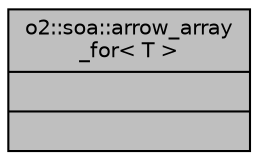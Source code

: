 digraph "o2::soa::arrow_array_for&lt; T &gt;"
{
 // INTERACTIVE_SVG=YES
  bgcolor="transparent";
  edge [fontname="Helvetica",fontsize="10",labelfontname="Helvetica",labelfontsize="10"];
  node [fontname="Helvetica",fontsize="10",shape=record];
  Node1 [label="{o2::soa::arrow_array\l_for\< T \>\n||}",height=0.2,width=0.4,color="black", fillcolor="grey75", style="filled", fontcolor="black"];
}
